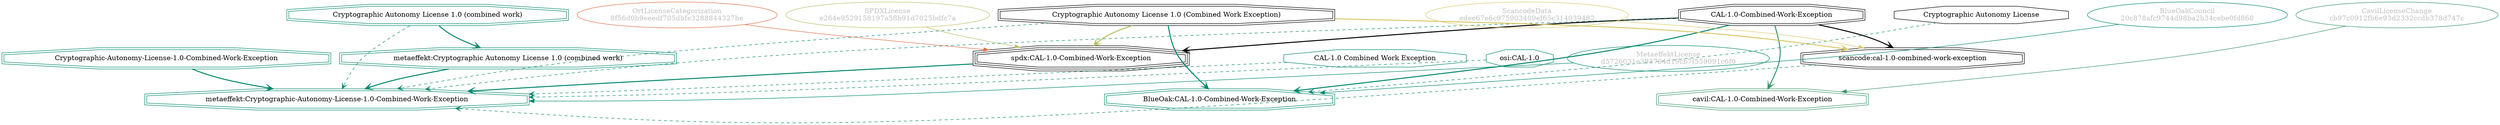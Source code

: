 strict digraph {
    node [shape=box];
    graph [splines=curved];
    748 [label="SPDXLicense\ne264e9529158197a58b91d7025bdfc7a"
        ,fontcolor=gray
        ,color="#b8bf62"
        ,fillcolor="beige;1"
        ,shape=ellipse];
    749 [label="spdx:CAL-1.0-Combined-Work-Exception"
        ,shape=tripleoctagon];
    750 [label="CAL-1.0-Combined-Work-Exception"
        ,shape=doubleoctagon];
    751 [label="Cryptographic Autonomy License 1.0 (Combined Work Exception)"
        ,shape=doubleoctagon];
    9241 [label="Cryptographic Autonomy License"
         ,shape=octagon];
    9244 [label="BlueOakCouncil\n20c878afc9744d98ba2b34cebe0fd860"
         ,fontcolor=gray
         ,color="#00876c"
         ,fillcolor="beige;1"
         ,shape=ellipse];
    9245 [label="BlueOak:CAL-1.0-Combined-Work-Exception"
         ,color="#00876c"
         ,shape=doubleoctagon];
    13097 [label="ScancodeData\nedee67e6c975903409ef65c314039482"
          ,fontcolor=gray
          ,color="#dac767"
          ,fillcolor="beige;1"
          ,shape=ellipse];
    13098 [label="scancode:cal-1.0-combined-work-exception"
          ,shape=doubleoctagon];
    28559 [label="OrtLicenseCategorization\n8f56d0b9eeedf705dbfe3288844327be"
          ,fontcolor=gray
          ,color="#e06f45"
          ,fillcolor="beige;1"
          ,shape=ellipse];
    36525 [label="CavilLicenseChange\ncb97c0912fb6e93d2332ccdb378d747c"
          ,fontcolor=gray
          ,color="#379469"
          ,fillcolor="beige;1"
          ,shape=ellipse];
    36526 [label="cavil:CAL-1.0-Combined-Work-Exception"
          ,color="#379469"
          ,shape=doubleoctagon];
    39984 [label="osi:CAL-1.0"
          ,color="#00876c"
          ,shape=octagon];
    39985 [label="MetaeffektLicense\nd5726031e393764d19cb7f559091c6f0"
          ,fontcolor=gray
          ,color="#00876c"
          ,fillcolor="beige;1"
          ,shape=ellipse];
    39986 [label="metaeffekt:Cryptographic-Autonomy-License-1.0-Combined-Work-Exception"
          ,color="#00876c"
          ,shape=doubleoctagon];
    39987 [label="Cryptographic-Autonomy-License-1.0-Combined-Work-Exception"
          ,color="#00876c"
          ,shape=doubleoctagon];
    39988 [label="metaeffekt:Cryptographic Autonomy License 1.0 (combined work)"
          ,color="#00876c"
          ,shape=doubleoctagon];
    39989 [label="Cryptographic Autonomy License 1.0 (combined work)"
          ,color="#00876c"
          ,shape=doubleoctagon];
    39990 [label="CAL-1.0 Combined Work Exception"
          ,color="#00876c"
          ,shape=octagon];
    748 -> 749 [weight=0.5
               ,color="#b8bf62"];
    749 -> 39986 [style=bold
                 ,arrowhead=vee
                 ,weight=0.7
                 ,color="#00876c"];
    750 -> 749 [style=bold
               ,arrowhead=vee
               ,weight=0.7];
    750 -> 9245 [style=bold
                ,arrowhead=vee
                ,weight=0.7
                ,color="#00876c"];
    750 -> 13098 [style=bold
                 ,arrowhead=vee
                 ,weight=0.7];
    750 -> 36526 [style=bold
                 ,arrowhead=vee
                 ,weight=0.7
                 ,color="#379469"];
    750 -> 36526 [style=bold
                 ,arrowhead=vee
                 ,weight=0.7
                 ,color="#379469"];
    750 -> 39986 [style=dashed
                 ,arrowhead=vee
                 ,weight=0.5
                 ,color="#00876c"];
    751 -> 749 [style=bold
               ,arrowhead=vee
               ,weight=0.7
               ,color="#b8bf62"];
    751 -> 9245 [style=bold
                ,arrowhead=vee
                ,weight=0.7
                ,color="#00876c"];
    751 -> 13098 [style=bold
                 ,arrowhead=vee
                 ,weight=0.7
                 ,color="#dac767"];
    751 -> 39986 [style=dashed
                 ,arrowhead=vee
                 ,weight=0.5
                 ,color="#00876c"];
    9241 -> 9245 [style=dashed
                 ,arrowhead=vee
                 ,weight=0.5
                 ,color="#00876c"];
    9244 -> 9245 [weight=0.5
                 ,color="#00876c"];
    13097 -> 13098 [weight=0.5
                   ,color="#dac767"];
    13098 -> 39986 [style=dashed
                   ,arrowhead=vee
                   ,weight=0.5
                   ,color="#00876c"];
    28559 -> 749 [weight=0.5
                 ,color="#e06f45"];
    36525 -> 36526 [weight=0.5
                   ,color="#379469"];
    39984 -> 39986 [style=dashed
                   ,arrowhead=vee
                   ,weight=0.5
                   ,color="#00876c"];
    39985 -> 39986 [weight=0.5
                   ,color="#00876c"];
    39987 -> 39986 [style=bold
                   ,arrowhead=vee
                   ,weight=0.7
                   ,color="#00876c"];
    39988 -> 39986 [style=bold
                   ,arrowhead=vee
                   ,weight=0.7
                   ,color="#00876c"];
    39989 -> 39986 [style=dashed
                   ,arrowhead=vee
                   ,weight=0.5
                   ,color="#00876c"];
    39989 -> 39988 [style=bold
                   ,arrowhead=vee
                   ,weight=0.7
                   ,color="#00876c"];
    39990 -> 39986 [style=dashed
                   ,arrowhead=vee
                   ,weight=0.5
                   ,color="#00876c"];
}
